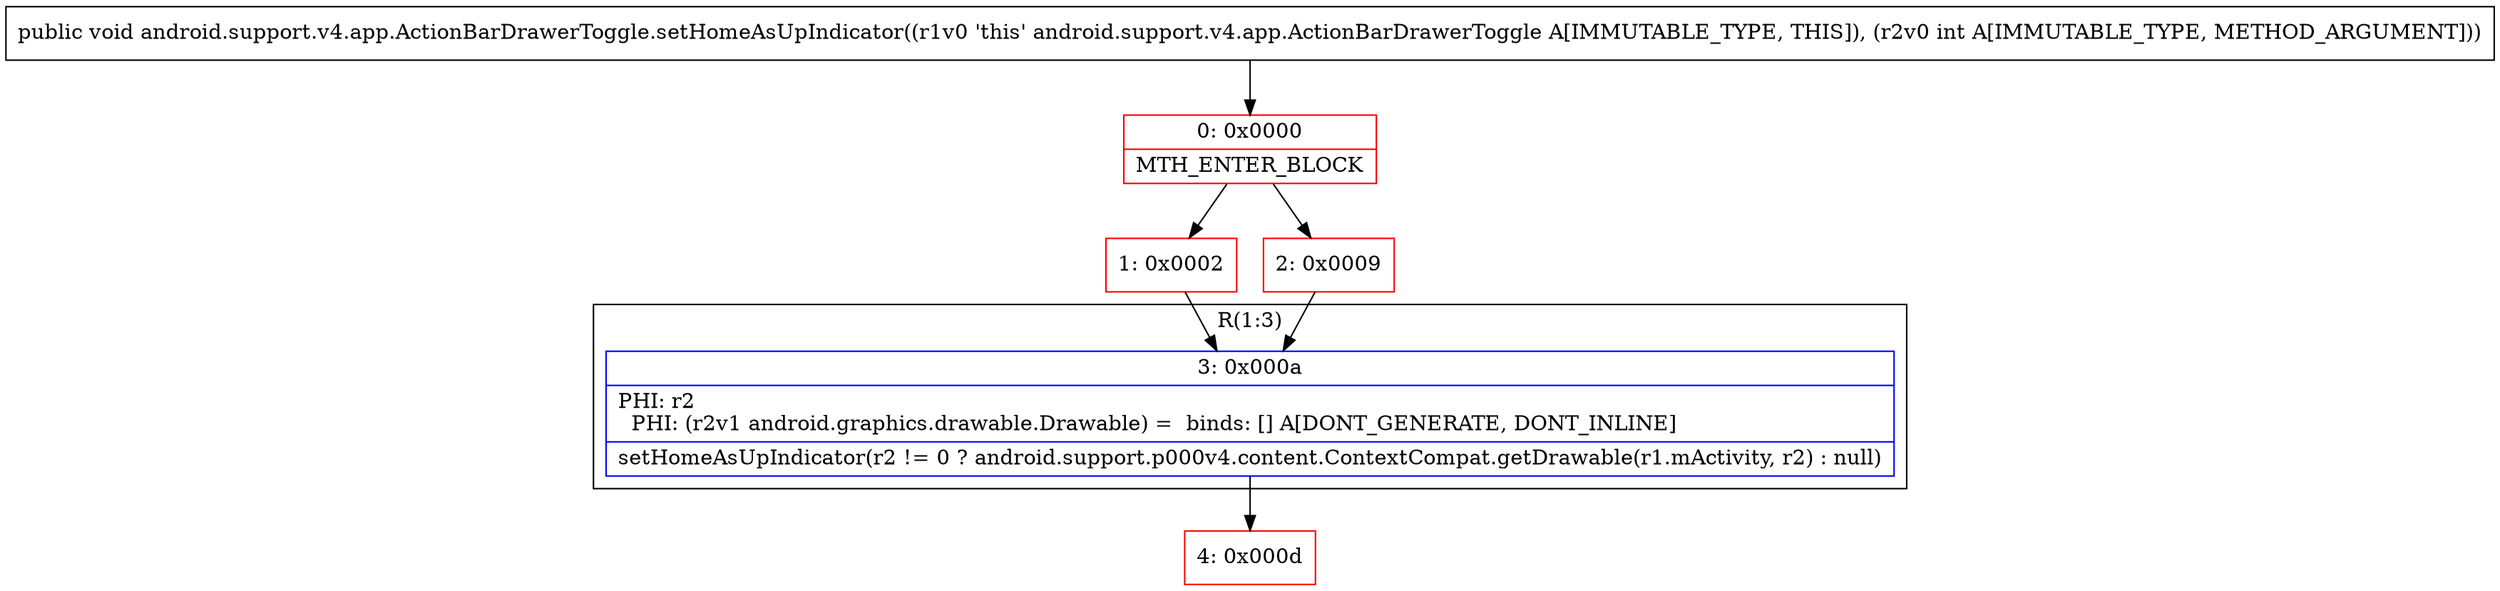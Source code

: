 digraph "CFG forandroid.support.v4.app.ActionBarDrawerToggle.setHomeAsUpIndicator(I)V" {
subgraph cluster_Region_1760054035 {
label = "R(1:3)";
node [shape=record,color=blue];
Node_3 [shape=record,label="{3\:\ 0x000a|PHI: r2 \l  PHI: (r2v1 android.graphics.drawable.Drawable) =  binds: [] A[DONT_GENERATE, DONT_INLINE]\l|setHomeAsUpIndicator(r2 != 0 ? android.support.p000v4.content.ContextCompat.getDrawable(r1.mActivity, r2) : null)\l}"];
}
Node_0 [shape=record,color=red,label="{0\:\ 0x0000|MTH_ENTER_BLOCK\l}"];
Node_1 [shape=record,color=red,label="{1\:\ 0x0002}"];
Node_2 [shape=record,color=red,label="{2\:\ 0x0009}"];
Node_4 [shape=record,color=red,label="{4\:\ 0x000d}"];
MethodNode[shape=record,label="{public void android.support.v4.app.ActionBarDrawerToggle.setHomeAsUpIndicator((r1v0 'this' android.support.v4.app.ActionBarDrawerToggle A[IMMUTABLE_TYPE, THIS]), (r2v0 int A[IMMUTABLE_TYPE, METHOD_ARGUMENT])) }"];
MethodNode -> Node_0;
Node_3 -> Node_4;
Node_0 -> Node_1;
Node_0 -> Node_2;
Node_1 -> Node_3;
Node_2 -> Node_3;
}

